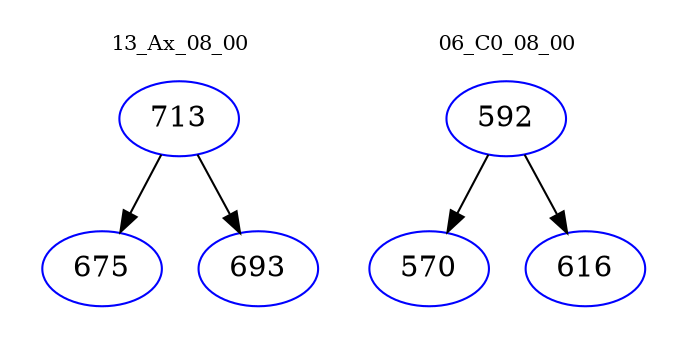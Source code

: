 digraph{
subgraph cluster_0 {
color = white
label = "13_Ax_08_00";
fontsize=10;
T0_713 [label="713", color="blue"]
T0_713 -> T0_675 [color="black"]
T0_675 [label="675", color="blue"]
T0_713 -> T0_693 [color="black"]
T0_693 [label="693", color="blue"]
}
subgraph cluster_1 {
color = white
label = "06_C0_08_00";
fontsize=10;
T1_592 [label="592", color="blue"]
T1_592 -> T1_570 [color="black"]
T1_570 [label="570", color="blue"]
T1_592 -> T1_616 [color="black"]
T1_616 [label="616", color="blue"]
}
}

